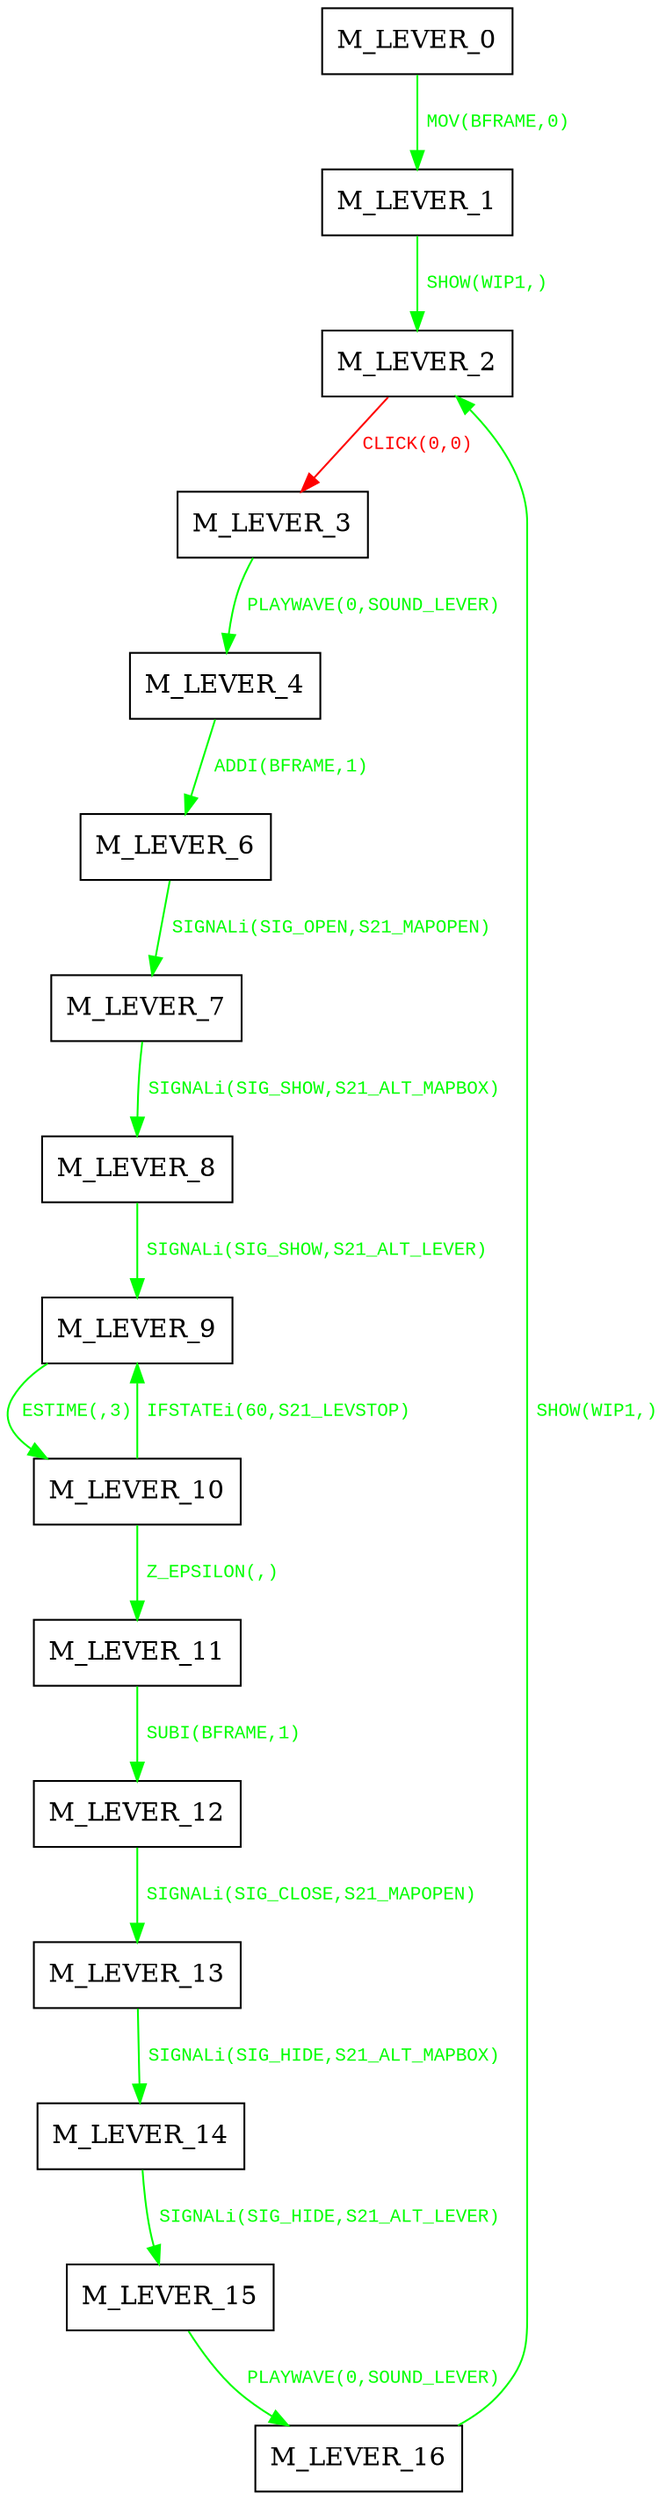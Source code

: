 digraph {
 node [shape=record];
"M_LEVER_0" -> "M_LEVER_1"[color=green, fontcolor=green, label=< <font face="Courier New" point-size="10">
MOV(BFRAME,0)<br/>
</font>>];
"M_LEVER_1" -> "M_LEVER_2"[color=green, fontcolor=green, label=< <font face="Courier New" point-size="10">
SHOW(WIP1,)<br/>
</font>>];
"M_LEVER_2" -> "M_LEVER_3"[color=red, fontcolor=red, label=< <font face="Courier New" point-size="10">
CLICK(0,0)<br/>
</font>>];
"M_LEVER_3" -> "M_LEVER_4"[color=green, fontcolor=green, label=< <font face="Courier New" point-size="10">
PLAYWAVE(0,SOUND_LEVER)<br/>
</font>>];
"M_LEVER_4" -> "M_LEVER_6"[color=green, fontcolor=green, label=< <font face="Courier New" point-size="10">
ADDI(BFRAME,1)<br/>
</font>>];
"M_LEVER_6" -> "M_LEVER_7"[color=green, fontcolor=green, label=< <font face="Courier New" point-size="10">
SIGNALi(SIG_OPEN,S21_MAPOPEN)<br/>
</font>>];
"M_LEVER_7" -> "M_LEVER_8"[color=green, fontcolor=green, label=< <font face="Courier New" point-size="10">
SIGNALi(SIG_SHOW,S21_ALT_MAPBOX)<br/>
</font>>];
"M_LEVER_8" -> "M_LEVER_9"[color=green, fontcolor=green, label=< <font face="Courier New" point-size="10">
SIGNALi(SIG_SHOW,S21_ALT_LEVER)<br/>
</font>>];
"M_LEVER_9" -> "M_LEVER_10"[color=green, fontcolor=green, label=< <font face="Courier New" point-size="10">
ESTIME(,3)<br/>
</font>>];
"M_LEVER_10" -> "M_LEVER_9"[color=green, fontcolor=green, label=< <font face="Courier New" point-size="10">
IFSTATEi(60,S21_LEVSTOP)<br/>
</font>>];
"M_LEVER_10" -> "M_LEVER_11"[color=green, fontcolor=green, label=< <font face="Courier New" point-size="10">
Z_EPSILON(,)<br/>
</font>>];
"M_LEVER_11" -> "M_LEVER_12"[color=green, fontcolor=green, label=< <font face="Courier New" point-size="10">
SUBI(BFRAME,1)<br/>
</font>>];
"M_LEVER_12" -> "M_LEVER_13"[color=green, fontcolor=green, label=< <font face="Courier New" point-size="10">
SIGNALi(SIG_CLOSE,S21_MAPOPEN)<br/>
</font>>];
"M_LEVER_13" -> "M_LEVER_14"[color=green, fontcolor=green, label=< <font face="Courier New" point-size="10">
SIGNALi(SIG_HIDE,S21_ALT_MAPBOX)<br/>
</font>>];
"M_LEVER_14" -> "M_LEVER_15"[color=green, fontcolor=green, label=< <font face="Courier New" point-size="10">
SIGNALi(SIG_HIDE,S21_ALT_LEVER)<br/>
</font>>];
"M_LEVER_15" -> "M_LEVER_16"[color=green, fontcolor=green, label=< <font face="Courier New" point-size="10">
PLAYWAVE(0,SOUND_LEVER)<br/>
</font>>];
"M_LEVER_16" -> "M_LEVER_2"[color=green, fontcolor=green, label=< <font face="Courier New" point-size="10">
SHOW(WIP1,)<br/>
</font>>];
}
